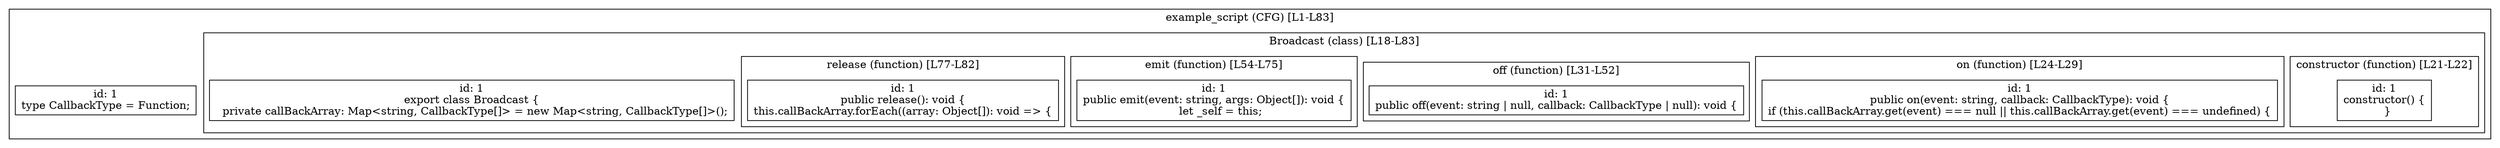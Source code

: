 digraph "34.ts" {
  subgraph "cluster_1" {
    label="example_script (CFG) [L1-L83]";
    node_1_1 [label="id: 1\ntype CallbackType = Function;", shape=box];
  subgraph "cluster_2" {
    label="Broadcast (class) [L18-L83]";
    node_2_1 [label="id: 1\nexport class Broadcast {
  private callBackArray: Map<string, CallbackType[]> = new Map<string, CallbackType[]>();", shape=box];
  subgraph "cluster_3" {
    label="constructor (function) [L21-L22]";
    node_3_1 [label="id: 1\nconstructor() {
  }", shape=box];
  }
  subgraph "cluster_4" {
    label="on (function) [L24-L29]";
    node_4_1 [label="id: 1\npublic on(event: string, callback: CallbackType): void {
if (this.callBackArray.get(event) === null || this.callBackArray.get(event) === undefined) {", shape=box];
  }
  subgraph "cluster_5" {
    label="off (function) [L31-L52]";
    node_5_1 [label="id: 1\npublic off(event: string | null, callback: CallbackType | null): void {", shape=box];
  }
  subgraph "cluster_6" {
    label="emit (function) [L54-L75]";
    node_6_1 [label="id: 1\npublic emit(event: string, args: Object[]): void {
    let _self = this;", shape=box];
  }
  subgraph "cluster_7" {
    label="release (function) [L77-L82]";
    node_7_1 [label="id: 1\npublic release(): void {
this.callBackArray.forEach((array: Object[]): void => {", shape=box];
  }
  }
  }
}